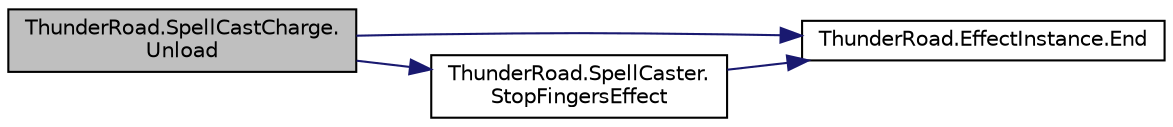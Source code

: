 digraph "ThunderRoad.SpellCastCharge.Unload"
{
 // LATEX_PDF_SIZE
  edge [fontname="Helvetica",fontsize="10",labelfontname="Helvetica",labelfontsize="10"];
  node [fontname="Helvetica",fontsize="10",shape=record];
  rankdir="LR";
  Node1 [label="ThunderRoad.SpellCastCharge.\lUnload",height=0.2,width=0.4,color="black", fillcolor="grey75", style="filled", fontcolor="black",tooltip="Unloads this instance."];
  Node1 -> Node2 [color="midnightblue",fontsize="10",style="solid",fontname="Helvetica"];
  Node2 [label="ThunderRoad.EffectInstance.End",height=0.2,width=0.4,color="black", fillcolor="white", style="filled",URL="$class_thunder_road_1_1_effect_instance.html#a2145ac61404303ad31bfda14880e77e5",tooltip="Ends the specified loop only."];
  Node1 -> Node3 [color="midnightblue",fontsize="10",style="solid",fontname="Helvetica"];
  Node3 [label="ThunderRoad.SpellCaster.\lStopFingersEffect",height=0.2,width=0.4,color="black", fillcolor="white", style="filled",URL="$class_thunder_road_1_1_spell_caster.html#a0a1f7dabe424e87df53845b1987d8d9d",tooltip="Stops the fingers effect."];
  Node3 -> Node2 [color="midnightblue",fontsize="10",style="solid",fontname="Helvetica"];
}
